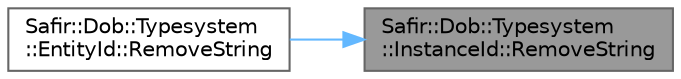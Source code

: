 digraph "Safir::Dob::Typesystem::InstanceId::RemoveString"
{
 // LATEX_PDF_SIZE
  bgcolor="transparent";
  edge [fontname=Helvetica,fontsize=10,labelfontname=Helvetica,labelfontsize=10];
  node [fontname=Helvetica,fontsize=10,shape=box,height=0.2,width=0.4];
  rankdir="RL";
  Node1 [label="Safir::Dob::Typesystem\l::InstanceId::RemoveString",height=0.2,width=0.4,color="gray40", fillcolor="grey60", style="filled", fontcolor="black",tooltip="Remove the included string from the instance id."];
  Node1 -> Node2 [dir="back",color="steelblue1",style="solid"];
  Node2 [label="Safir::Dob::Typesystem\l::EntityId::RemoveString",height=0.2,width=0.4,color="grey40", fillcolor="white", style="filled",URL="$a01439.html#a1d7fba20f01ed42b16bd4158fd5b52ec",tooltip="Remove the included string from the instance id of the entity id."];
}
